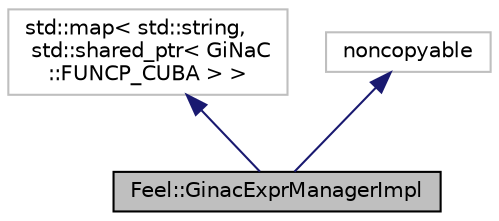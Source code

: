 digraph "Feel::GinacExprManagerImpl"
{
 // LATEX_PDF_SIZE
  edge [fontname="Helvetica",fontsize="10",labelfontname="Helvetica",labelfontsize="10"];
  node [fontname="Helvetica",fontsize="10",shape=record];
  Node1 [label="Feel::GinacExprManagerImpl",height=0.2,width=0.4,color="black", fillcolor="grey75", style="filled", fontcolor="black",tooltip=" "];
  Node2 -> Node1 [dir="back",color="midnightblue",fontsize="10",style="solid",fontname="Helvetica"];
  Node2 [label="std::map\< std::string,\l std::shared_ptr\< GiNaC\l::FUNCP_CUBA \> \>",height=0.2,width=0.4,color="grey75", fillcolor="white", style="filled",tooltip="STL class."];
  Node3 -> Node1 [dir="back",color="midnightblue",fontsize="10",style="solid",fontname="Helvetica"];
  Node3 [label="noncopyable",height=0.2,width=0.4,color="grey75", fillcolor="white", style="filled",tooltip=" "];
}
